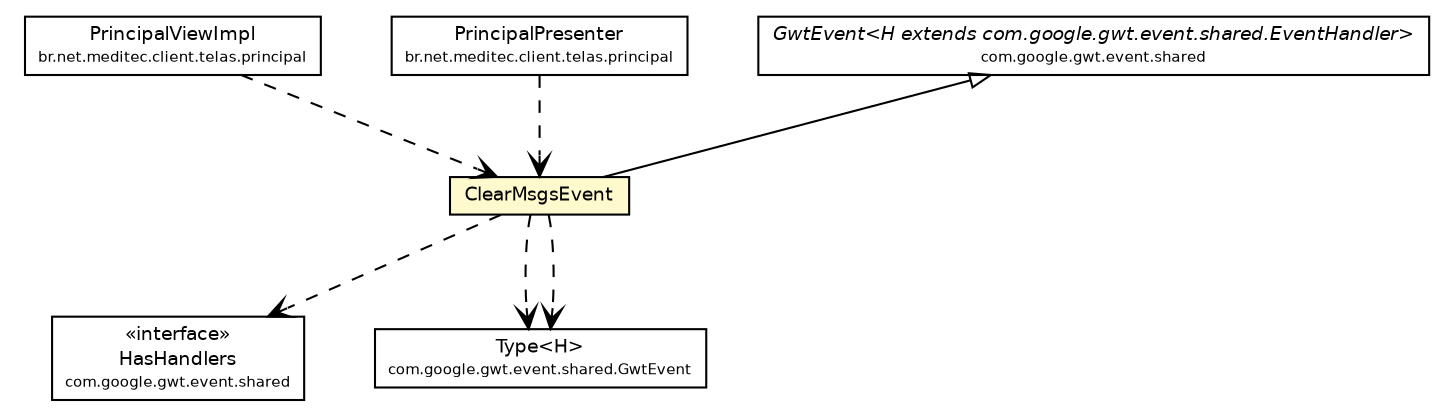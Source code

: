 #!/usr/local/bin/dot
#
# Class diagram 
# Generated by UmlGraph version 4.6 (http://www.spinellis.gr/sw/umlgraph)
#

digraph G {
	edge [fontname="Helvetica",fontsize=10,labelfontname="Helvetica",labelfontsize=10];
	node [fontname="Helvetica",fontsize=10,shape=plaintext];
	// br.net.meditec.client.events.ClearMsgsEvent
	c2690 [label=<<table border="0" cellborder="1" cellspacing="0" cellpadding="2" port="p" bgcolor="lemonChiffon" href="./ClearMsgsEvent.html">
		<tr><td><table border="0" cellspacing="0" cellpadding="1">
			<tr><td> ClearMsgsEvent </td></tr>
		</table></td></tr>
		</table>>, fontname="Helvetica", fontcolor="black", fontsize=9.0];
	// br.net.meditec.client.telas.principal.PrincipalViewImpl
	c2716 [label=<<table border="0" cellborder="1" cellspacing="0" cellpadding="2" port="p" href="../telas/principal/PrincipalViewImpl.html">
		<tr><td><table border="0" cellspacing="0" cellpadding="1">
			<tr><td> PrincipalViewImpl </td></tr>
			<tr><td><font point-size="7.0"> br.net.meditec.client.telas.principal </font></td></tr>
		</table></td></tr>
		</table>>, fontname="Helvetica", fontcolor="black", fontsize=9.0];
	// br.net.meditec.client.telas.principal.PrincipalPresenter
	c2717 [label=<<table border="0" cellborder="1" cellspacing="0" cellpadding="2" port="p" href="../telas/principal/PrincipalPresenter.html">
		<tr><td><table border="0" cellspacing="0" cellpadding="1">
			<tr><td> PrincipalPresenter </td></tr>
			<tr><td><font point-size="7.0"> br.net.meditec.client.telas.principal </font></td></tr>
		</table></td></tr>
		</table>>, fontname="Helvetica", fontcolor="black", fontsize=9.0];
	//br.net.meditec.client.events.ClearMsgsEvent extends com.google.gwt.event.shared.GwtEvent<br.net.meditec.client.events.ClearMsgsEvent.ClearMsgsHandler>
	c2745:p -> c2690:p [dir=back,arrowtail=empty];
	// br.net.meditec.client.events.ClearMsgsEvent DEPEND com.google.gwt.event.shared.HasHandlers
	c2690:p -> c2747:p [taillabel="", label="", headlabel="", fontname="Helvetica", fontcolor="black", fontsize=10.0, color="black", arrowhead=open, style=dashed];
	// br.net.meditec.client.events.ClearMsgsEvent DEPEND com.google.gwt.event.shared.GwtEvent.Type<H>
	c2690:p -> c2748:p [taillabel="", label="", headlabel="", fontname="Helvetica", fontcolor="black", fontsize=10.0, color="black", arrowhead=open, style=dashed];
	// br.net.meditec.client.events.ClearMsgsEvent DEPEND com.google.gwt.event.shared.GwtEvent.Type<H>
	c2690:p -> c2748:p [taillabel="", label="", headlabel="", fontname="Helvetica", fontcolor="black", fontsize=10.0, color="black", arrowhead=open, style=dashed];
	// br.net.meditec.client.telas.principal.PrincipalViewImpl DEPEND br.net.meditec.client.events.ClearMsgsEvent
	c2716:p -> c2690:p [taillabel="", label="", headlabel="", fontname="Helvetica", fontcolor="black", fontsize=10.0, color="black", arrowhead=open, style=dashed];
	// br.net.meditec.client.telas.principal.PrincipalPresenter DEPEND br.net.meditec.client.events.ClearMsgsEvent
	c2717:p -> c2690:p [taillabel="", label="", headlabel="", fontname="Helvetica", fontcolor="black", fontsize=10.0, color="black", arrowhead=open, style=dashed];
	// com.google.gwt.event.shared.HasHandlers
	c2747 [label=<<table border="0" cellborder="1" cellspacing="0" cellpadding="2" port="p" href="http://java.sun.com/j2se/1.4.2/docs/api/com/google/gwt/event/shared/HasHandlers.html">
		<tr><td><table border="0" cellspacing="0" cellpadding="1">
			<tr><td> &laquo;interface&raquo; </td></tr>
			<tr><td> HasHandlers </td></tr>
			<tr><td><font point-size="7.0"> com.google.gwt.event.shared </font></td></tr>
		</table></td></tr>
		</table>>, fontname="Helvetica", fontcolor="black", fontsize=9.0];
	// com.google.gwt.event.shared.GwtEvent.Type<H>
	c2748 [label=<<table border="0" cellborder="1" cellspacing="0" cellpadding="2" port="p" href="http://java.sun.com/j2se/1.4.2/docs/api/com/google/gwt/event/shared/GwtEvent/Type.html">
		<tr><td><table border="0" cellspacing="0" cellpadding="1">
			<tr><td> Type&lt;H&gt; </td></tr>
			<tr><td><font point-size="7.0"> com.google.gwt.event.shared.GwtEvent </font></td></tr>
		</table></td></tr>
		</table>>, fontname="Helvetica", fontcolor="black", fontsize=9.0];
	// com.google.gwt.event.shared.GwtEvent<H extends com.google.gwt.event.shared.EventHandler>
	c2745 [label=<<table border="0" cellborder="1" cellspacing="0" cellpadding="2" port="p" href="http://java.sun.com/j2se/1.4.2/docs/api/com/google/gwt/event/shared/GwtEvent.html">
		<tr><td><table border="0" cellspacing="0" cellpadding="1">
			<tr><td><font face="Helvetica-Oblique"> GwtEvent&lt;H extends com.google.gwt.event.shared.EventHandler&gt; </font></td></tr>
			<tr><td><font point-size="7.0"> com.google.gwt.event.shared </font></td></tr>
		</table></td></tr>
		</table>>, fontname="Helvetica", fontcolor="black", fontsize=9.0];
}

